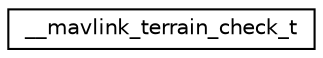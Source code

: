 digraph "Graphical Class Hierarchy"
{
 // INTERACTIVE_SVG=YES
  edge [fontname="Helvetica",fontsize="10",labelfontname="Helvetica",labelfontsize="10"];
  node [fontname="Helvetica",fontsize="10",shape=record];
  rankdir="LR";
  Node1 [label="__mavlink_terrain_check_t",height=0.2,width=0.4,color="black", fillcolor="white", style="filled",URL="$struct____mavlink__terrain__check__t.html"];
}
